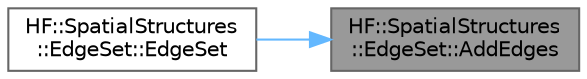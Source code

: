 digraph "HF::SpatialStructures::EdgeSet::AddEdges"
{
 // LATEX_PDF_SIZE
  bgcolor="transparent";
  edge [fontname=Helvetica,fontsize=10,labelfontname=Helvetica,labelfontsize=10];
  node [fontname=Helvetica,fontsize=10,shape=box,height=0.2,width=0.4];
  rankdir="RL";
  Node1 [label="HF::SpatialStructures\l::EdgeSet::AddEdges",height=0.2,width=0.4,color="gray40", fillcolor="grey60", style="filled", fontcolor="black",tooltip="Add a set of edges to the array of children."];
  Node1 -> Node2 [dir="back",color="steelblue1",style="solid"];
  Node2 [label="HF::SpatialStructures\l::EdgeSet::EdgeSet",height=0.2,width=0.4,color="grey40", fillcolor="white", style="filled",URL="$a01535.html#a27b89d87c58a2e2775b430c9a27f1477",tooltip="Construct an edge set with a list of int edges and a parent."];
}

